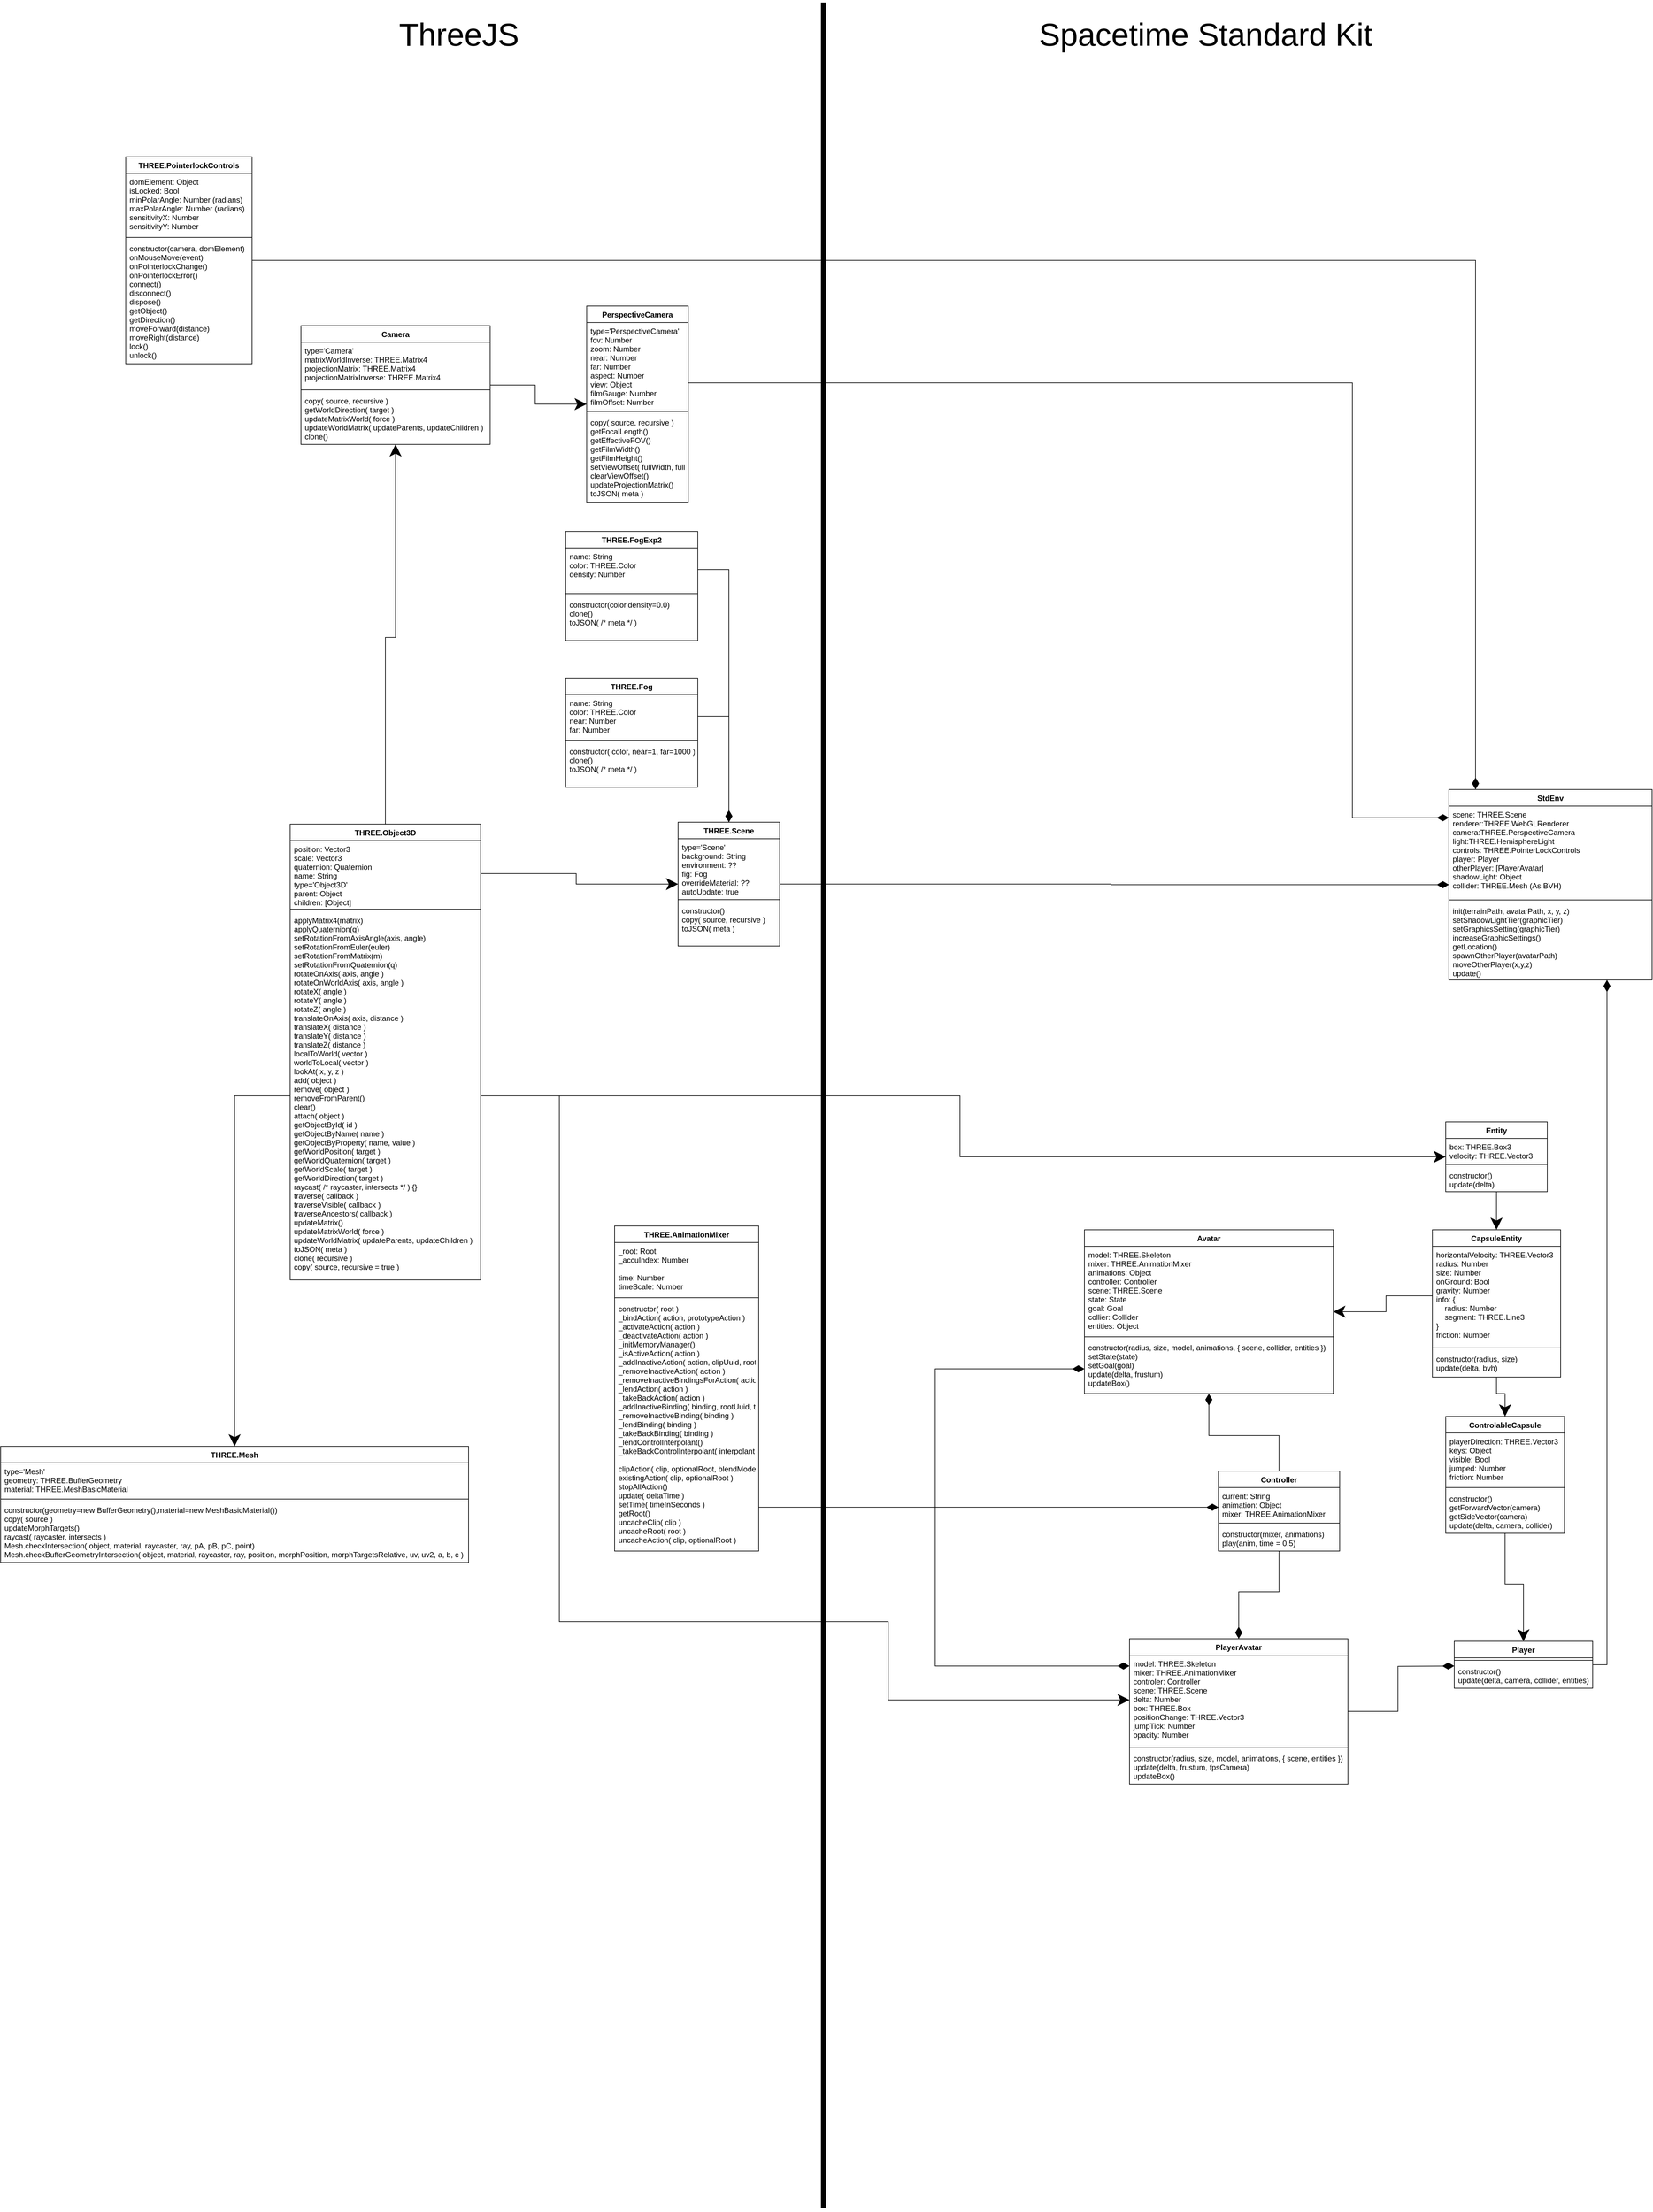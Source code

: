 <mxfile version="18.0.0" type="github">
  <diagram id="bAAXgGwKLryCuVSAvFsi" name="Page-1">
    <mxGraphModel dx="4260" dy="3203" grid="0" gridSize="10" guides="1" tooltips="1" connect="1" arrows="1" fold="1" page="0" pageScale="1" pageWidth="850" pageHeight="1100" math="0" shadow="0">
      <root>
        <mxCell id="0" />
        <mxCell id="1" parent="0" />
        <mxCell id="7TFr1C6rGWP-Rq-zpPYZ-134" style="edgeStyle=orthogonalEdgeStyle;rounded=0;orthogonalLoop=1;jettySize=auto;html=1;endArrow=classic;endFill=1;endSize=16;strokeWidth=1;" parent="1" source="7TFr1C6rGWP-Rq-zpPYZ-3" target="7TFr1C6rGWP-Rq-zpPYZ-121" edge="1">
          <mxGeometry relative="1" as="geometry" />
        </mxCell>
        <mxCell id="7TFr1C6rGWP-Rq-zpPYZ-3" value="THREE.Object3D" style="swimlane;fontStyle=1;align=center;verticalAlign=top;childLayout=stackLayout;horizontal=1;startSize=26;horizontalStack=0;resizeParent=1;resizeParentMax=0;resizeLast=0;collapsible=1;marginBottom=0;" parent="1" vertex="1">
          <mxGeometry x="10" y="10" width="300" height="718" as="geometry" />
        </mxCell>
        <mxCell id="7TFr1C6rGWP-Rq-zpPYZ-4" value="position: Vector3&#xa;scale: Vector3&#xa;quaternion: Quaternion&#xa;name: String&#xa;type=&#39;Object3D&#39;&#xa;parent: Object&#xa;children: [Object]" style="text;strokeColor=none;fillColor=none;align=left;verticalAlign=top;spacingLeft=4;spacingRight=4;overflow=hidden;rotatable=0;points=[[0,0.5],[1,0.5]];portConstraint=eastwest;" parent="7TFr1C6rGWP-Rq-zpPYZ-3" vertex="1">
          <mxGeometry y="26" width="300" height="104" as="geometry" />
        </mxCell>
        <mxCell id="7TFr1C6rGWP-Rq-zpPYZ-5" value="" style="line;strokeWidth=1;fillColor=none;align=left;verticalAlign=middle;spacingTop=-1;spacingLeft=3;spacingRight=3;rotatable=0;labelPosition=right;points=[];portConstraint=eastwest;" parent="7TFr1C6rGWP-Rq-zpPYZ-3" vertex="1">
          <mxGeometry y="130" width="300" height="8" as="geometry" />
        </mxCell>
        <mxCell id="7TFr1C6rGWP-Rq-zpPYZ-6" value="applyMatrix4(matrix)&#xa;applyQuaternion(q)&#xa;setRotationFromAxisAngle(axis, angle)&#xa;setRotationFromEuler(euler)&#xa;setRotationFromMatrix(m)&#xa;setRotationFromQuaternion(q)&#xa;rotateOnAxis( axis, angle )&#xa;rotateOnWorldAxis( axis, angle )&#xa;rotateX( angle )&#xa;rotateY( angle )&#xa;rotateZ( angle )&#xa;translateOnAxis( axis, distance )&#xa;translateX( distance )&#xa;translateY( distance )&#xa;translateZ( distance )&#xa;localToWorld( vector )&#xa;worldToLocal( vector )&#xa;lookAt( x, y, z )&#xa;add( object )&#xa;remove( object )&#xa;removeFromParent()&#xa;clear()&#xa;attach( object )&#xa;getObjectById( id )&#xa;getObjectByName( name )&#xa;getObjectByProperty( name, value )&#xa;getWorldPosition( target )&#xa;getWorldQuaternion( target )&#xa;getWorldScale( target )&#xa;getWorldDirection( target )&#xa;raycast( /* raycaster, intersects */ ) {}&#xa;traverse( callback )&#xa;traverseVisible( callback )&#xa;traverseAncestors( callback )&#xa;updateMatrix()&#xa;updateMatrixWorld( force )&#xa;updateWorldMatrix( updateParents, updateChildren )&#xa;toJSON( meta )&#xa;clone( recursive )&#xa;copy( source, recursive = true )&#xa;" style="text;strokeColor=none;fillColor=none;align=left;verticalAlign=top;spacingLeft=4;spacingRight=4;overflow=hidden;rotatable=0;points=[[0,0.5],[1,0.5]];portConstraint=eastwest;" parent="7TFr1C6rGWP-Rq-zpPYZ-3" vertex="1">
          <mxGeometry y="138" width="300" height="580" as="geometry" />
        </mxCell>
        <mxCell id="7TFr1C6rGWP-Rq-zpPYZ-13" style="edgeStyle=orthogonalEdgeStyle;rounded=0;orthogonalLoop=1;jettySize=auto;html=1;exitX=1;exitY=0.5;exitDx=0;exitDy=0;entryX=0;entryY=0.5;entryDx=0;entryDy=0;endSize=16;" parent="1" source="7TFr1C6rGWP-Rq-zpPYZ-4" target="7TFr1C6rGWP-Rq-zpPYZ-49" edge="1">
          <mxGeometry relative="1" as="geometry">
            <mxPoint x="500" y="89.0" as="targetPoint" />
          </mxGeometry>
        </mxCell>
        <mxCell id="7TFr1C6rGWP-Rq-zpPYZ-44" value="StdEnv" style="swimlane;fontStyle=1;align=center;verticalAlign=top;childLayout=stackLayout;horizontal=1;startSize=26;horizontalStack=0;resizeParent=1;resizeParentMax=0;resizeLast=0;collapsible=1;marginBottom=0;" parent="1" vertex="1">
          <mxGeometry x="1835" y="-44.5" width="320" height="300" as="geometry" />
        </mxCell>
        <mxCell id="7TFr1C6rGWP-Rq-zpPYZ-45" value="scene: THREE.Scene&#xa;renderer:THREE.WebGLRenderer&#xa;camera:THREE.PerspectiveCamera&#xa;light:THREE.HemisphereLight&#xa;controls: THREE.PointerLockControls&#xa;player: Player&#xa;otherPlayer: [PlayerAvatar]&#xa;shadowLight: Object&#xa;collider: THREE.Mesh (As BVH)" style="text;strokeColor=none;fillColor=none;align=left;verticalAlign=top;spacingLeft=4;spacingRight=4;overflow=hidden;rotatable=0;points=[[0,0.5],[1,0.5]];portConstraint=eastwest;" parent="7TFr1C6rGWP-Rq-zpPYZ-44" vertex="1">
          <mxGeometry y="26" width="320" height="144" as="geometry" />
        </mxCell>
        <mxCell id="7TFr1C6rGWP-Rq-zpPYZ-46" value="" style="line;strokeWidth=1;fillColor=none;align=left;verticalAlign=middle;spacingTop=-1;spacingLeft=3;spacingRight=3;rotatable=0;labelPosition=right;points=[];portConstraint=eastwest;" parent="7TFr1C6rGWP-Rq-zpPYZ-44" vertex="1">
          <mxGeometry y="170" width="320" height="8" as="geometry" />
        </mxCell>
        <mxCell id="GosrUJCcwg7DmdABZyiW-18" value="init(terrainPath, avatarPath, x, y, z)&#xa;setShadowLightTier(graphicTier)&#xa;setGraphicsSetting(graphicTier)&#xa;increaseGraphicSettings()&#xa;getLocation()&#xa;spawnOtherPlayer(avatarPath)&#xa;moveOtherPlayer(x,y,z)&#xa;update()" style="text;strokeColor=none;fillColor=none;align=left;verticalAlign=top;spacingLeft=4;spacingRight=4;overflow=hidden;rotatable=0;points=[[0,0.5],[1,0.5]];portConstraint=eastwest;" parent="7TFr1C6rGWP-Rq-zpPYZ-44" vertex="1">
          <mxGeometry y="178" width="320" height="122" as="geometry" />
        </mxCell>
        <mxCell id="7TFr1C6rGWP-Rq-zpPYZ-48" value="" style="endArrow=none;html=1;rounded=0;strokeWidth=8;" parent="1" edge="1">
          <mxGeometry width="50" height="50" relative="1" as="geometry">
            <mxPoint x="850" y="2190" as="sourcePoint" />
            <mxPoint x="850" y="-1284" as="targetPoint" />
          </mxGeometry>
        </mxCell>
        <mxCell id="7TFr1C6rGWP-Rq-zpPYZ-71" style="edgeStyle=orthogonalEdgeStyle;rounded=0;orthogonalLoop=1;jettySize=auto;html=1;endArrow=diamondThin;endFill=1;endSize=16;strokeWidth=1;" parent="1" source="7TFr1C6rGWP-Rq-zpPYZ-49" target="7TFr1C6rGWP-Rq-zpPYZ-44" edge="1">
          <mxGeometry relative="1" as="geometry" />
        </mxCell>
        <mxCell id="7TFr1C6rGWP-Rq-zpPYZ-49" value="THREE.Scene" style="swimlane;fontStyle=1;align=center;verticalAlign=top;childLayout=stackLayout;horizontal=1;startSize=26;horizontalStack=0;resizeParent=1;resizeParentMax=0;resizeLast=0;collapsible=1;marginBottom=0;" parent="1" vertex="1">
          <mxGeometry x="621" y="7" width="160" height="195" as="geometry">
            <mxRectangle x="393" y="9.0" width="62" height="26" as="alternateBounds" />
          </mxGeometry>
        </mxCell>
        <mxCell id="7TFr1C6rGWP-Rq-zpPYZ-50" value="type=&#39;Scene&#39;&#xa;background: String&#xa;environment: ??&#xa;fig: Fog&#xa;overrideMaterial: ??&#xa;autoUpdate: true" style="text;strokeColor=none;fillColor=none;align=left;verticalAlign=top;spacingLeft=4;spacingRight=4;overflow=hidden;rotatable=0;points=[[0,0.5],[1,0.5]];portConstraint=eastwest;" parent="7TFr1C6rGWP-Rq-zpPYZ-49" vertex="1">
          <mxGeometry y="26" width="160" height="92" as="geometry" />
        </mxCell>
        <mxCell id="7TFr1C6rGWP-Rq-zpPYZ-51" value="" style="line;strokeWidth=1;fillColor=none;align=left;verticalAlign=middle;spacingTop=-1;spacingLeft=3;spacingRight=3;rotatable=0;labelPosition=right;points=[];portConstraint=eastwest;" parent="7TFr1C6rGWP-Rq-zpPYZ-49" vertex="1">
          <mxGeometry y="118" width="160" height="8" as="geometry" />
        </mxCell>
        <mxCell id="7TFr1C6rGWP-Rq-zpPYZ-52" value="constructor()&#xa;copy( source, recursive )&#xa;toJSON( meta )&#xa;" style="text;strokeColor=none;fillColor=none;align=left;verticalAlign=top;spacingLeft=4;spacingRight=4;overflow=hidden;rotatable=0;points=[[0,0.5],[1,0.5]];portConstraint=eastwest;" parent="7TFr1C6rGWP-Rq-zpPYZ-49" vertex="1">
          <mxGeometry y="126" width="160" height="69" as="geometry" />
        </mxCell>
        <mxCell id="7TFr1C6rGWP-Rq-zpPYZ-54" value="THREE.Fog" style="swimlane;fontStyle=1;align=center;verticalAlign=top;childLayout=stackLayout;horizontal=1;startSize=26;horizontalStack=0;resizeParent=1;resizeParentMax=0;resizeLast=0;collapsible=1;marginBottom=0;" parent="1" vertex="1">
          <mxGeometry x="444" y="-220" width="208" height="172" as="geometry" />
        </mxCell>
        <mxCell id="7TFr1C6rGWP-Rq-zpPYZ-55" value="name: String&#xa;color: THREE.Color&#xa;near: Number&#xa;far: Number" style="text;strokeColor=none;fillColor=none;align=left;verticalAlign=top;spacingLeft=4;spacingRight=4;overflow=hidden;rotatable=0;points=[[0,0.5],[1,0.5]];portConstraint=eastwest;" parent="7TFr1C6rGWP-Rq-zpPYZ-54" vertex="1">
          <mxGeometry y="26" width="208" height="68" as="geometry" />
        </mxCell>
        <mxCell id="7TFr1C6rGWP-Rq-zpPYZ-56" value="" style="line;strokeWidth=1;fillColor=none;align=left;verticalAlign=middle;spacingTop=-1;spacingLeft=3;spacingRight=3;rotatable=0;labelPosition=right;points=[];portConstraint=eastwest;" parent="7TFr1C6rGWP-Rq-zpPYZ-54" vertex="1">
          <mxGeometry y="94" width="208" height="8" as="geometry" />
        </mxCell>
        <mxCell id="7TFr1C6rGWP-Rq-zpPYZ-57" value="constructor( color, near=1, far=1000 )&#xa;clone()&#xa;toJSON( /* meta */ )" style="text;strokeColor=none;fillColor=none;align=left;verticalAlign=top;spacingLeft=4;spacingRight=4;overflow=hidden;rotatable=0;points=[[0,0.5],[1,0.5]];portConstraint=eastwest;" parent="7TFr1C6rGWP-Rq-zpPYZ-54" vertex="1">
          <mxGeometry y="102" width="208" height="70" as="geometry" />
        </mxCell>
        <mxCell id="7TFr1C6rGWP-Rq-zpPYZ-59" style="edgeStyle=orthogonalEdgeStyle;rounded=0;orthogonalLoop=1;jettySize=auto;html=1;exitX=1;exitY=0.5;exitDx=0;exitDy=0;entryX=0.5;entryY=0;entryDx=0;entryDy=0;strokeWidth=1;endArrow=diamondThin;endFill=1;endSize=16;" parent="1" source="7TFr1C6rGWP-Rq-zpPYZ-55" target="7TFr1C6rGWP-Rq-zpPYZ-49" edge="1">
          <mxGeometry relative="1" as="geometry" />
        </mxCell>
        <mxCell id="7TFr1C6rGWP-Rq-zpPYZ-60" value="THREE.FogExp2" style="swimlane;fontStyle=1;align=center;verticalAlign=top;childLayout=stackLayout;horizontal=1;startSize=26;horizontalStack=0;resizeParent=1;resizeParentMax=0;resizeLast=0;collapsible=1;marginBottom=0;" parent="1" vertex="1">
          <mxGeometry x="444" y="-451" width="208" height="172" as="geometry" />
        </mxCell>
        <mxCell id="7TFr1C6rGWP-Rq-zpPYZ-61" value="name: String&#xa;color: THREE.Color&#xa;density: Number" style="text;strokeColor=none;fillColor=none;align=left;verticalAlign=top;spacingLeft=4;spacingRight=4;overflow=hidden;rotatable=0;points=[[0,0.5],[1,0.5]];portConstraint=eastwest;" parent="7TFr1C6rGWP-Rq-zpPYZ-60" vertex="1">
          <mxGeometry y="26" width="208" height="68" as="geometry" />
        </mxCell>
        <mxCell id="7TFr1C6rGWP-Rq-zpPYZ-62" value="" style="line;strokeWidth=1;fillColor=none;align=left;verticalAlign=middle;spacingTop=-1;spacingLeft=3;spacingRight=3;rotatable=0;labelPosition=right;points=[];portConstraint=eastwest;" parent="7TFr1C6rGWP-Rq-zpPYZ-60" vertex="1">
          <mxGeometry y="94" width="208" height="8" as="geometry" />
        </mxCell>
        <mxCell id="7TFr1C6rGWP-Rq-zpPYZ-63" value="constructor(color,density=0.0)&#xa;clone()&#xa;toJSON( /* meta */ )" style="text;strokeColor=none;fillColor=none;align=left;verticalAlign=top;spacingLeft=4;spacingRight=4;overflow=hidden;rotatable=0;points=[[0,0.5],[1,0.5]];portConstraint=eastwest;" parent="7TFr1C6rGWP-Rq-zpPYZ-60" vertex="1">
          <mxGeometry y="102" width="208" height="70" as="geometry" />
        </mxCell>
        <mxCell id="7TFr1C6rGWP-Rq-zpPYZ-64" style="edgeStyle=orthogonalEdgeStyle;rounded=0;orthogonalLoop=1;jettySize=auto;html=1;exitX=1;exitY=0.5;exitDx=0;exitDy=0;entryX=0.5;entryY=0;entryDx=0;entryDy=0;endArrow=diamondThin;endFill=1;endSize=16;strokeWidth=1;" parent="1" source="7TFr1C6rGWP-Rq-zpPYZ-61" target="7TFr1C6rGWP-Rq-zpPYZ-49" edge="1">
          <mxGeometry relative="1" as="geometry" />
        </mxCell>
        <mxCell id="7TFr1C6rGWP-Rq-zpPYZ-65" value="THREE.Mesh" style="swimlane;fontStyle=1;align=center;verticalAlign=top;childLayout=stackLayout;horizontal=1;startSize=26;horizontalStack=0;resizeParent=1;resizeParentMax=0;resizeLast=0;collapsible=1;marginBottom=0;" parent="1" vertex="1">
          <mxGeometry x="-446" y="990" width="737" height="183" as="geometry" />
        </mxCell>
        <mxCell id="7TFr1C6rGWP-Rq-zpPYZ-66" value="type=&#39;Mesh&#39;&#xa;geometry: THREE.BufferGeometry&#xa;material: THREE.MeshBasicMaterial" style="text;strokeColor=none;fillColor=none;align=left;verticalAlign=top;spacingLeft=4;spacingRight=4;overflow=hidden;rotatable=0;points=[[0,0.5],[1,0.5]];portConstraint=eastwest;" parent="7TFr1C6rGWP-Rq-zpPYZ-65" vertex="1">
          <mxGeometry y="26" width="737" height="53" as="geometry" />
        </mxCell>
        <mxCell id="7TFr1C6rGWP-Rq-zpPYZ-67" value="" style="line;strokeWidth=1;fillColor=none;align=left;verticalAlign=middle;spacingTop=-1;spacingLeft=3;spacingRight=3;rotatable=0;labelPosition=right;points=[];portConstraint=eastwest;" parent="7TFr1C6rGWP-Rq-zpPYZ-65" vertex="1">
          <mxGeometry y="79" width="737" height="8" as="geometry" />
        </mxCell>
        <mxCell id="7TFr1C6rGWP-Rq-zpPYZ-68" value="constructor(geometry=new BufferGeometry(),material=new MeshBasicMaterial())&#xa;copy( source )&#xa;updateMorphTargets()&#xa;raycast( raycaster, intersects )&#xa;Mesh.checkIntersection( object, material, raycaster, ray, pA, pB, pC, point)&#xa;Mesh.checkBufferGeometryIntersection( object, material, raycaster, ray, position, morphPosition, morphTargetsRelative, uv, uv2, a, b, c )" style="text;strokeColor=none;fillColor=none;align=left;verticalAlign=top;spacingLeft=4;spacingRight=4;overflow=hidden;rotatable=0;points=[[0,0.5],[1,0.5]];portConstraint=eastwest;" parent="7TFr1C6rGWP-Rq-zpPYZ-65" vertex="1">
          <mxGeometry y="87" width="737" height="96" as="geometry" />
        </mxCell>
        <mxCell id="7TFr1C6rGWP-Rq-zpPYZ-69" style="edgeStyle=orthogonalEdgeStyle;rounded=0;orthogonalLoop=1;jettySize=auto;html=1;entryX=0.5;entryY=0;entryDx=0;entryDy=0;endArrow=classic;endFill=1;endSize=16;strokeWidth=1;" parent="1" source="7TFr1C6rGWP-Rq-zpPYZ-6" target="7TFr1C6rGWP-Rq-zpPYZ-65" edge="1">
          <mxGeometry relative="1" as="geometry" />
        </mxCell>
        <mxCell id="7TFr1C6rGWP-Rq-zpPYZ-87" style="edgeStyle=orthogonalEdgeStyle;rounded=0;orthogonalLoop=1;jettySize=auto;html=1;endArrow=classic;endFill=1;endSize=16;strokeWidth=1;" parent="1" source="7TFr1C6rGWP-Rq-zpPYZ-78" target="7TFr1C6rGWP-Rq-zpPYZ-83" edge="1">
          <mxGeometry relative="1" as="geometry" />
        </mxCell>
        <mxCell id="7TFr1C6rGWP-Rq-zpPYZ-78" value="Entity" style="swimlane;fontStyle=1;align=center;verticalAlign=top;childLayout=stackLayout;horizontal=1;startSize=26;horizontalStack=0;resizeParent=1;resizeParentMax=0;resizeLast=0;collapsible=1;marginBottom=0;" parent="1" vertex="1">
          <mxGeometry x="1830" y="479" width="160" height="110" as="geometry" />
        </mxCell>
        <mxCell id="7TFr1C6rGWP-Rq-zpPYZ-79" value="box: THREE.Box3&#xa;velocity: THREE.Vector3" style="text;strokeColor=none;fillColor=none;align=left;verticalAlign=top;spacingLeft=4;spacingRight=4;overflow=hidden;rotatable=0;points=[[0,0.5],[1,0.5]];portConstraint=eastwest;" parent="7TFr1C6rGWP-Rq-zpPYZ-78" vertex="1">
          <mxGeometry y="26" width="160" height="37" as="geometry" />
        </mxCell>
        <mxCell id="7TFr1C6rGWP-Rq-zpPYZ-80" value="" style="line;strokeWidth=1;fillColor=none;align=left;verticalAlign=middle;spacingTop=-1;spacingLeft=3;spacingRight=3;rotatable=0;labelPosition=right;points=[];portConstraint=eastwest;" parent="7TFr1C6rGWP-Rq-zpPYZ-78" vertex="1">
          <mxGeometry y="63" width="160" height="8" as="geometry" />
        </mxCell>
        <mxCell id="7TFr1C6rGWP-Rq-zpPYZ-81" value="constructor()&#xa;update(delta)" style="text;strokeColor=none;fillColor=none;align=left;verticalAlign=top;spacingLeft=4;spacingRight=4;overflow=hidden;rotatable=0;points=[[0,0.5],[1,0.5]];portConstraint=eastwest;" parent="7TFr1C6rGWP-Rq-zpPYZ-78" vertex="1">
          <mxGeometry y="71" width="160" height="39" as="geometry" />
        </mxCell>
        <mxCell id="7TFr1C6rGWP-Rq-zpPYZ-82" style="edgeStyle=orthogonalEdgeStyle;rounded=0;orthogonalLoop=1;jettySize=auto;html=1;endArrow=classic;endFill=1;endSize=16;strokeWidth=1;" parent="1" source="7TFr1C6rGWP-Rq-zpPYZ-6" target="7TFr1C6rGWP-Rq-zpPYZ-78" edge="1">
          <mxGeometry relative="1" as="geometry" />
        </mxCell>
        <mxCell id="7TFr1C6rGWP-Rq-zpPYZ-83" value="CapsuleEntity" style="swimlane;fontStyle=1;align=center;verticalAlign=top;childLayout=stackLayout;horizontal=1;startSize=26;horizontalStack=0;resizeParent=1;resizeParentMax=0;resizeLast=0;collapsible=1;marginBottom=0;" parent="1" vertex="1">
          <mxGeometry x="1809" y="649" width="202" height="232" as="geometry" />
        </mxCell>
        <mxCell id="7TFr1C6rGWP-Rq-zpPYZ-84" value="horizontalVelocity: THREE.Vector3&#xa;radius: Number&#xa;size: Number&#xa;onGround: Bool&#xa;gravity: Number&#xa;info: {&#xa;    radius: Number&#xa;    segment: THREE.Line3&#xa;}&#xa;friction: Number" style="text;strokeColor=none;fillColor=none;align=left;verticalAlign=top;spacingLeft=4;spacingRight=4;overflow=hidden;rotatable=0;points=[[0,0.5],[1,0.5]];portConstraint=eastwest;" parent="7TFr1C6rGWP-Rq-zpPYZ-83" vertex="1">
          <mxGeometry y="26" width="202" height="156" as="geometry" />
        </mxCell>
        <mxCell id="7TFr1C6rGWP-Rq-zpPYZ-85" value="" style="line;strokeWidth=1;fillColor=none;align=left;verticalAlign=middle;spacingTop=-1;spacingLeft=3;spacingRight=3;rotatable=0;labelPosition=right;points=[];portConstraint=eastwest;" parent="7TFr1C6rGWP-Rq-zpPYZ-83" vertex="1">
          <mxGeometry y="182" width="202" height="8" as="geometry" />
        </mxCell>
        <mxCell id="7TFr1C6rGWP-Rq-zpPYZ-86" value="constructor(radius, size)&#xa;update(delta, bvh)" style="text;strokeColor=none;fillColor=none;align=left;verticalAlign=top;spacingLeft=4;spacingRight=4;overflow=hidden;rotatable=0;points=[[0,0.5],[1,0.5]];portConstraint=eastwest;" parent="7TFr1C6rGWP-Rq-zpPYZ-83" vertex="1">
          <mxGeometry y="190" width="202" height="42" as="geometry" />
        </mxCell>
        <mxCell id="7TFr1C6rGWP-Rq-zpPYZ-102" style="edgeStyle=orthogonalEdgeStyle;rounded=0;orthogonalLoop=1;jettySize=auto;html=1;endArrow=classic;endFill=1;endSize=16;strokeWidth=1;" parent="1" source="7TFr1C6rGWP-Rq-zpPYZ-88" target="7TFr1C6rGWP-Rq-zpPYZ-98" edge="1">
          <mxGeometry relative="1" as="geometry" />
        </mxCell>
        <mxCell id="7TFr1C6rGWP-Rq-zpPYZ-88" value="ControlableCapsule" style="swimlane;fontStyle=1;align=center;verticalAlign=top;childLayout=stackLayout;horizontal=1;startSize=26;horizontalStack=0;resizeParent=1;resizeParentMax=0;resizeLast=0;collapsible=1;marginBottom=0;" parent="1" vertex="1">
          <mxGeometry x="1830" y="943" width="187" height="184" as="geometry" />
        </mxCell>
        <mxCell id="7TFr1C6rGWP-Rq-zpPYZ-89" value="playerDirection: THREE.Vector3&#xa;keys: Object&#xa;visible: Bool&#xa;jumped: Number&#xa;friction: Number" style="text;strokeColor=none;fillColor=none;align=left;verticalAlign=top;spacingLeft=4;spacingRight=4;overflow=hidden;rotatable=0;points=[[0,0.5],[1,0.5]];portConstraint=eastwest;" parent="7TFr1C6rGWP-Rq-zpPYZ-88" vertex="1">
          <mxGeometry y="26" width="187" height="82" as="geometry" />
        </mxCell>
        <mxCell id="7TFr1C6rGWP-Rq-zpPYZ-90" value="" style="line;strokeWidth=1;fillColor=none;align=left;verticalAlign=middle;spacingTop=-1;spacingLeft=3;spacingRight=3;rotatable=0;labelPosition=right;points=[];portConstraint=eastwest;" parent="7TFr1C6rGWP-Rq-zpPYZ-88" vertex="1">
          <mxGeometry y="108" width="187" height="8" as="geometry" />
        </mxCell>
        <mxCell id="7TFr1C6rGWP-Rq-zpPYZ-91" value="constructor()&#xa;getForwardVector(camera)&#xa;getSideVector(camera)&#xa; update(delta, camera, collider)" style="text;strokeColor=none;fillColor=none;align=left;verticalAlign=top;spacingLeft=4;spacingRight=4;overflow=hidden;rotatable=0;points=[[0,0.5],[1,0.5]];portConstraint=eastwest;" parent="7TFr1C6rGWP-Rq-zpPYZ-88" vertex="1">
          <mxGeometry y="116" width="187" height="68" as="geometry" />
        </mxCell>
        <mxCell id="7TFr1C6rGWP-Rq-zpPYZ-92" value="Avatar" style="swimlane;fontStyle=1;align=center;verticalAlign=top;childLayout=stackLayout;horizontal=1;startSize=26;horizontalStack=0;resizeParent=1;resizeParentMax=0;resizeLast=0;collapsible=1;marginBottom=0;" parent="1" vertex="1">
          <mxGeometry x="1261" y="649" width="392" height="258" as="geometry" />
        </mxCell>
        <mxCell id="7TFr1C6rGWP-Rq-zpPYZ-93" value="model: THREE.Skeleton&#xa;mixer: THREE.AnimationMixer&#xa;animations: Object&#xa;controller: Controller&#xa;scene: THREE.Scene&#xa;state: State&#xa;goal: Goal&#xa;collier: Collider&#xa;entities: Object&#xa;" style="text;strokeColor=none;fillColor=none;align=left;verticalAlign=top;spacingLeft=4;spacingRight=4;overflow=hidden;rotatable=0;points=[[0,0.5],[1,0.5]];portConstraint=eastwest;" parent="7TFr1C6rGWP-Rq-zpPYZ-92" vertex="1">
          <mxGeometry y="26" width="392" height="139" as="geometry" />
        </mxCell>
        <mxCell id="7TFr1C6rGWP-Rq-zpPYZ-94" value="" style="line;strokeWidth=1;fillColor=none;align=left;verticalAlign=middle;spacingTop=-1;spacingLeft=3;spacingRight=3;rotatable=0;labelPosition=right;points=[];portConstraint=eastwest;" parent="7TFr1C6rGWP-Rq-zpPYZ-92" vertex="1">
          <mxGeometry y="165" width="392" height="7" as="geometry" />
        </mxCell>
        <mxCell id="7TFr1C6rGWP-Rq-zpPYZ-95" value="constructor(radius, size, model, animations, {        scene,        collider,        entities    })&#xa;setState(state)&#xa;setGoal(goal)&#xa;update(delta, frustum)&#xa;updateBox()" style="text;strokeColor=none;fillColor=none;align=left;verticalAlign=top;spacingLeft=4;spacingRight=4;overflow=hidden;rotatable=0;points=[[0,0.5],[1,0.5]];portConstraint=eastwest;" parent="7TFr1C6rGWP-Rq-zpPYZ-92" vertex="1">
          <mxGeometry y="172" width="392" height="86" as="geometry" />
        </mxCell>
        <mxCell id="7TFr1C6rGWP-Rq-zpPYZ-96" style="edgeStyle=orthogonalEdgeStyle;rounded=0;orthogonalLoop=1;jettySize=auto;html=1;entryX=0.5;entryY=0;entryDx=0;entryDy=0;endArrow=classic;endFill=1;endSize=16;strokeWidth=1;" parent="1" source="7TFr1C6rGWP-Rq-zpPYZ-83" target="7TFr1C6rGWP-Rq-zpPYZ-88" edge="1">
          <mxGeometry relative="1" as="geometry" />
        </mxCell>
        <mxCell id="7TFr1C6rGWP-Rq-zpPYZ-120" style="edgeStyle=orthogonalEdgeStyle;rounded=0;orthogonalLoop=1;jettySize=auto;html=1;endArrow=diamondThin;endFill=1;endSize=16;strokeWidth=1;" parent="1" source="7TFr1C6rGWP-Rq-zpPYZ-98" target="7TFr1C6rGWP-Rq-zpPYZ-44" edge="1">
          <mxGeometry relative="1" as="geometry">
            <Array as="points">
              <mxPoint x="2084" y="1334" />
            </Array>
          </mxGeometry>
        </mxCell>
        <mxCell id="7TFr1C6rGWP-Rq-zpPYZ-98" value="Player" style="swimlane;fontStyle=1;align=center;verticalAlign=top;childLayout=stackLayout;horizontal=1;startSize=26;horizontalStack=0;resizeParent=1;resizeParentMax=0;resizeLast=0;collapsible=1;marginBottom=0;" parent="1" vertex="1">
          <mxGeometry x="1843.5" y="1297" width="218" height="74" as="geometry" />
        </mxCell>
        <mxCell id="7TFr1C6rGWP-Rq-zpPYZ-100" value="" style="line;strokeWidth=1;fillColor=none;align=left;verticalAlign=middle;spacingTop=-1;spacingLeft=3;spacingRight=3;rotatable=0;labelPosition=right;points=[];portConstraint=eastwest;" parent="7TFr1C6rGWP-Rq-zpPYZ-98" vertex="1">
          <mxGeometry y="26" width="218" height="8" as="geometry" />
        </mxCell>
        <mxCell id="7TFr1C6rGWP-Rq-zpPYZ-101" value="constructor()&#xa;update(delta, camera, collider, entities)" style="text;strokeColor=none;fillColor=none;align=left;verticalAlign=top;spacingLeft=4;spacingRight=4;overflow=hidden;rotatable=0;points=[[0,0.5],[1,0.5]];portConstraint=eastwest;" parent="7TFr1C6rGWP-Rq-zpPYZ-98" vertex="1">
          <mxGeometry y="34" width="218" height="40" as="geometry" />
        </mxCell>
        <mxCell id="7TFr1C6rGWP-Rq-zpPYZ-117" style="edgeStyle=orthogonalEdgeStyle;rounded=0;orthogonalLoop=1;jettySize=auto;html=1;entryX=0;entryY=0.5;entryDx=0;entryDy=0;endArrow=diamondThin;endFill=1;endSize=16;strokeWidth=1;" parent="1" source="7TFr1C6rGWP-Rq-zpPYZ-103" edge="1">
          <mxGeometry relative="1" as="geometry">
            <mxPoint x="1843.5" y="1336.0" as="targetPoint" />
          </mxGeometry>
        </mxCell>
        <mxCell id="7TFr1C6rGWP-Rq-zpPYZ-103" value="PlayerAvatar" style="swimlane;fontStyle=1;align=center;verticalAlign=top;childLayout=stackLayout;horizontal=1;startSize=26;horizontalStack=0;resizeParent=1;resizeParentMax=0;resizeLast=0;collapsible=1;marginBottom=0;" parent="1" vertex="1">
          <mxGeometry x="1332" y="1293" width="344" height="229" as="geometry" />
        </mxCell>
        <mxCell id="7TFr1C6rGWP-Rq-zpPYZ-104" value="model: THREE.Skeleton&#xa;mixer: THREE.AnimationMixer&#xa;controler: Controller&#xa;scene: THREE.Scene&#xa;delta: Number&#xa;box: THREE.Box&#xa;positionChange: THREE.Vector3&#xa;jumpTick: Number&#xa;opacity: Number" style="text;strokeColor=none;fillColor=none;align=left;verticalAlign=top;spacingLeft=4;spacingRight=4;overflow=hidden;rotatable=0;points=[[0,0.5],[1,0.5]];portConstraint=eastwest;" parent="7TFr1C6rGWP-Rq-zpPYZ-103" vertex="1">
          <mxGeometry y="26" width="344" height="141" as="geometry" />
        </mxCell>
        <mxCell id="7TFr1C6rGWP-Rq-zpPYZ-105" value="" style="line;strokeWidth=1;fillColor=none;align=left;verticalAlign=middle;spacingTop=-1;spacingLeft=3;spacingRight=3;rotatable=0;labelPosition=right;points=[];portConstraint=eastwest;" parent="7TFr1C6rGWP-Rq-zpPYZ-103" vertex="1">
          <mxGeometry y="167" width="344" height="8" as="geometry" />
        </mxCell>
        <mxCell id="7TFr1C6rGWP-Rq-zpPYZ-106" value="constructor(radius, size, model, animations, {        scene,        entities    })&#xa;update(delta, frustum, fpsCamera)&#xa;updateBox()" style="text;strokeColor=none;fillColor=none;align=left;verticalAlign=top;spacingLeft=4;spacingRight=4;overflow=hidden;rotatable=0;points=[[0,0.5],[1,0.5]];portConstraint=eastwest;" parent="7TFr1C6rGWP-Rq-zpPYZ-103" vertex="1">
          <mxGeometry y="175" width="344" height="54" as="geometry" />
        </mxCell>
        <mxCell id="7TFr1C6rGWP-Rq-zpPYZ-113" style="edgeStyle=orthogonalEdgeStyle;rounded=0;orthogonalLoop=1;jettySize=auto;html=1;endArrow=classic;endFill=1;endSize=16;strokeWidth=1;" parent="1" source="7TFr1C6rGWP-Rq-zpPYZ-84" target="7TFr1C6rGWP-Rq-zpPYZ-92" edge="1">
          <mxGeometry relative="1" as="geometry">
            <mxPoint x="1674.4" y="818.4" as="targetPoint" />
          </mxGeometry>
        </mxCell>
        <mxCell id="7TFr1C6rGWP-Rq-zpPYZ-115" style="edgeStyle=orthogonalEdgeStyle;rounded=0;orthogonalLoop=1;jettySize=auto;html=1;endArrow=classic;endFill=1;endSize=16;strokeWidth=1;entryX=0;entryY=0.5;entryDx=0;entryDy=0;" parent="1" source="7TFr1C6rGWP-Rq-zpPYZ-6" target="7TFr1C6rGWP-Rq-zpPYZ-104" edge="1">
          <mxGeometry relative="1" as="geometry">
            <Array as="points">
              <mxPoint x="434" y="438" />
              <mxPoint x="434" y="1266" />
              <mxPoint x="952" y="1266" />
            </Array>
          </mxGeometry>
        </mxCell>
        <mxCell id="7TFr1C6rGWP-Rq-zpPYZ-131" style="edgeStyle=orthogonalEdgeStyle;rounded=0;orthogonalLoop=1;jettySize=auto;html=1;endArrow=classic;endFill=1;endSize=16;strokeWidth=1;" parent="1" source="7TFr1C6rGWP-Rq-zpPYZ-121" target="7TFr1C6rGWP-Rq-zpPYZ-126" edge="1">
          <mxGeometry relative="1" as="geometry" />
        </mxCell>
        <mxCell id="7TFr1C6rGWP-Rq-zpPYZ-121" value="Camera" style="swimlane;fontStyle=1;align=center;verticalAlign=top;childLayout=stackLayout;horizontal=1;startSize=26;horizontalStack=0;resizeParent=1;resizeParentMax=0;resizeLast=0;collapsible=1;marginBottom=0;" parent="1" vertex="1">
          <mxGeometry x="27" y="-775" width="298" height="187" as="geometry" />
        </mxCell>
        <mxCell id="7TFr1C6rGWP-Rq-zpPYZ-122" value="type=&#39;Camera&#39;&#xa;matrixWorldInverse: THREE.Matrix4&#xa;projectionMatrix: THREE.Matrix4&#xa;projectionMatrixInverse: THREE.Matrix4" style="text;strokeColor=none;fillColor=none;align=left;verticalAlign=top;spacingLeft=4;spacingRight=4;overflow=hidden;rotatable=0;points=[[0,0.5],[1,0.5]];portConstraint=eastwest;" parent="7TFr1C6rGWP-Rq-zpPYZ-121" vertex="1">
          <mxGeometry y="26" width="298" height="71" as="geometry" />
        </mxCell>
        <mxCell id="7TFr1C6rGWP-Rq-zpPYZ-123" value="" style="line;strokeWidth=1;fillColor=none;align=left;verticalAlign=middle;spacingTop=-1;spacingLeft=3;spacingRight=3;rotatable=0;labelPosition=right;points=[];portConstraint=eastwest;" parent="7TFr1C6rGWP-Rq-zpPYZ-121" vertex="1">
          <mxGeometry y="97" width="298" height="8" as="geometry" />
        </mxCell>
        <mxCell id="7TFr1C6rGWP-Rq-zpPYZ-124" value="copy( source, recursive )&#xa;getWorldDirection( target )&#xa;updateMatrixWorld( force )&#xa;updateWorldMatrix( updateParents, updateChildren )&#xa;clone()&#xa;&#xa;" style="text;strokeColor=none;fillColor=none;align=left;verticalAlign=top;spacingLeft=4;spacingRight=4;overflow=hidden;rotatable=0;points=[[0,0.5],[1,0.5]];portConstraint=eastwest;" parent="7TFr1C6rGWP-Rq-zpPYZ-121" vertex="1">
          <mxGeometry y="105" width="298" height="82" as="geometry" />
        </mxCell>
        <mxCell id="7TFr1C6rGWP-Rq-zpPYZ-126" value="PerspectiveCamera" style="swimlane;fontStyle=1;align=center;verticalAlign=top;childLayout=stackLayout;horizontal=1;startSize=26;horizontalStack=0;resizeParent=1;resizeParentMax=0;resizeLast=0;collapsible=1;marginBottom=0;" parent="1" vertex="1">
          <mxGeometry x="477" y="-806" width="160" height="309" as="geometry" />
        </mxCell>
        <mxCell id="7TFr1C6rGWP-Rq-zpPYZ-127" value="type=&#39;PerspectiveCamera&#39;&#xa;fov: Number&#xa;zoom: Number&#xa;near: Number&#xa;far: Number&#xa;aspect: Number&#xa;view: Object&#xa;filmGauge: Number&#xa;filmOffset: Number" style="text;strokeColor=none;fillColor=none;align=left;verticalAlign=top;spacingLeft=4;spacingRight=4;overflow=hidden;rotatable=0;points=[[0,0.5],[1,0.5]];portConstraint=eastwest;" parent="7TFr1C6rGWP-Rq-zpPYZ-126" vertex="1">
          <mxGeometry y="26" width="160" height="136" as="geometry" />
        </mxCell>
        <mxCell id="7TFr1C6rGWP-Rq-zpPYZ-128" value="" style="line;strokeWidth=1;fillColor=none;align=left;verticalAlign=middle;spacingTop=-1;spacingLeft=3;spacingRight=3;rotatable=0;labelPosition=right;points=[];portConstraint=eastwest;" parent="7TFr1C6rGWP-Rq-zpPYZ-126" vertex="1">
          <mxGeometry y="162" width="160" height="8" as="geometry" />
        </mxCell>
        <mxCell id="7TFr1C6rGWP-Rq-zpPYZ-129" value="copy( source, recursive )&#xa;getFocalLength()&#xa;getEffectiveFOV()&#xa;getFilmWidth()&#xa;getFilmHeight()&#xa;setViewOffset( fullWidth, fullHeight, x, y, width, height )&#xa;clearViewOffset()&#xa;updateProjectionMatrix()&#xa;toJSON( meta )" style="text;strokeColor=none;fillColor=none;align=left;verticalAlign=top;spacingLeft=4;spacingRight=4;overflow=hidden;rotatable=0;points=[[0,0.5],[1,0.5]];portConstraint=eastwest;" parent="7TFr1C6rGWP-Rq-zpPYZ-126" vertex="1">
          <mxGeometry y="170" width="160" height="139" as="geometry" />
        </mxCell>
        <mxCell id="7TFr1C6rGWP-Rq-zpPYZ-132" style="edgeStyle=orthogonalEdgeStyle;rounded=0;orthogonalLoop=1;jettySize=auto;html=1;endArrow=diamondThin;endFill=1;endSize=16;strokeWidth=1;" parent="1" source="7TFr1C6rGWP-Rq-zpPYZ-127" target="7TFr1C6rGWP-Rq-zpPYZ-44" edge="1">
          <mxGeometry relative="1" as="geometry">
            <mxPoint x="1904" y="-50" as="targetPoint" />
            <Array as="points">
              <mxPoint x="1683" y="-685" />
              <mxPoint x="1683" />
            </Array>
          </mxGeometry>
        </mxCell>
        <mxCell id="7TFr1C6rGWP-Rq-zpPYZ-136" value="&lt;font style=&quot;font-size: 50px&quot;&gt;ThreeJS&lt;/font&gt;" style="text;html=1;strokeColor=none;fillColor=none;align=center;verticalAlign=middle;whiteSpace=wrap;rounded=0;" parent="1" vertex="1">
          <mxGeometry x="60" y="-1288" width="432" height="108" as="geometry" />
        </mxCell>
        <mxCell id="7TFr1C6rGWP-Rq-zpPYZ-137" value="&lt;font style=&quot;font-size: 50px&quot;&gt;Spacetime Standard Kit&lt;/font&gt;" style="text;html=1;strokeColor=none;fillColor=none;align=center;verticalAlign=middle;whiteSpace=wrap;rounded=0;" parent="1" vertex="1">
          <mxGeometry x="1167" y="-1288" width="570" height="108" as="geometry" />
        </mxCell>
        <mxCell id="GosrUJCcwg7DmdABZyiW-5" style="edgeStyle=orthogonalEdgeStyle;rounded=0;orthogonalLoop=1;jettySize=auto;html=1;endSize=16;endArrow=diamondThin;endFill=1;" parent="1" source="GosrUJCcwg7DmdABZyiW-1" target="7TFr1C6rGWP-Rq-zpPYZ-92" edge="1">
          <mxGeometry relative="1" as="geometry">
            <Array as="points">
              <mxPoint x="1026" y="1086" />
              <mxPoint x="1026" y="868" />
            </Array>
          </mxGeometry>
        </mxCell>
        <mxCell id="GosrUJCcwg7DmdABZyiW-1" value="THREE.AnimationMixer" style="swimlane;fontStyle=1;align=center;verticalAlign=top;childLayout=stackLayout;horizontal=1;startSize=26;horizontalStack=0;resizeParent=1;resizeParentMax=0;resizeLast=0;collapsible=1;marginBottom=0;" parent="1" vertex="1">
          <mxGeometry x="521" y="643" width="227" height="512" as="geometry" />
        </mxCell>
        <mxCell id="GosrUJCcwg7DmdABZyiW-2" value="_root: Root&#xa;_accuIndex: Number&#xa;&#xa;time: Number&#xa;timeScale: Number&#xa;" style="text;strokeColor=none;fillColor=none;align=left;verticalAlign=top;spacingLeft=4;spacingRight=4;overflow=hidden;rotatable=0;points=[[0,0.5],[1,0.5]];portConstraint=eastwest;" parent="GosrUJCcwg7DmdABZyiW-1" vertex="1">
          <mxGeometry y="26" width="227" height="83" as="geometry" />
        </mxCell>
        <mxCell id="GosrUJCcwg7DmdABZyiW-3" value="" style="line;strokeWidth=1;fillColor=none;align=left;verticalAlign=middle;spacingTop=-1;spacingLeft=3;spacingRight=3;rotatable=0;labelPosition=right;points=[];portConstraint=eastwest;" parent="GosrUJCcwg7DmdABZyiW-1" vertex="1">
          <mxGeometry y="109" width="227" height="8" as="geometry" />
        </mxCell>
        <mxCell id="GosrUJCcwg7DmdABZyiW-4" value="constructor( root )&#xa;_bindAction( action, prototypeAction )&#xa;_activateAction( action )&#xa;_deactivateAction( action )&#xa;_initMemoryManager()&#xa;_isActiveAction( action )&#xa;_addInactiveAction( action, clipUuid, rootUuid )&#xa;_removeInactiveAction( action )&#xa;_removeInactiveBindingsForAction( action )&#xa;_lendAction( action )&#xa;_takeBackAction( action )&#xa;_addInactiveBinding( binding, rootUuid, trackName )&#xa;_removeInactiveBinding( binding )&#xa;_lendBinding( binding )&#xa;_takeBackBinding( binding )&#xa;_lendControlInterpolant()&#xa;_takeBackControlInterpolant( interpolant )&#xa;&#xa;clipAction( clip, optionalRoot, blendMode )&#xa;existingAction( clip, optionalRoot )&#xa;stopAllAction()&#xa;update( deltaTime )&#xa;setTime( timeInSeconds )&#xa;getRoot()&#xa;uncacheClip( clip )&#xa;uncacheRoot( root )&#xa;uncacheAction( clip, optionalRoot )" style="text;strokeColor=none;fillColor=none;align=left;verticalAlign=top;spacingLeft=4;spacingRight=4;overflow=hidden;rotatable=0;points=[[0,0.5],[1,0.5]];portConstraint=eastwest;" parent="GosrUJCcwg7DmdABZyiW-1" vertex="1">
          <mxGeometry y="117" width="227" height="395" as="geometry" />
        </mxCell>
        <mxCell id="GosrUJCcwg7DmdABZyiW-6" style="edgeStyle=orthogonalEdgeStyle;rounded=0;orthogonalLoop=1;jettySize=auto;html=1;endSize=16;endArrow=diamondThin;endFill=1;" parent="1" source="GosrUJCcwg7DmdABZyiW-1" target="7TFr1C6rGWP-Rq-zpPYZ-103" edge="1">
          <mxGeometry relative="1" as="geometry">
            <mxPoint x="766" y="797" as="sourcePoint" />
            <mxPoint x="891" y="659.6" as="targetPoint" />
            <Array as="points">
              <mxPoint x="1026" y="1086" />
              <mxPoint x="1026" y="1336" />
            </Array>
          </mxGeometry>
        </mxCell>
        <mxCell id="GosrUJCcwg7DmdABZyiW-11" style="edgeStyle=orthogonalEdgeStyle;rounded=0;orthogonalLoop=1;jettySize=auto;html=1;endArrow=diamondThin;endFill=1;endSize=16;" parent="1" source="GosrUJCcwg7DmdABZyiW-7" target="7TFr1C6rGWP-Rq-zpPYZ-92" edge="1">
          <mxGeometry relative="1" as="geometry" />
        </mxCell>
        <mxCell id="GosrUJCcwg7DmdABZyiW-12" style="edgeStyle=orthogonalEdgeStyle;rounded=0;orthogonalLoop=1;jettySize=auto;html=1;endArrow=diamondThin;endFill=1;endSize=16;" parent="1" source="GosrUJCcwg7DmdABZyiW-7" target="7TFr1C6rGWP-Rq-zpPYZ-103" edge="1">
          <mxGeometry relative="1" as="geometry" />
        </mxCell>
        <mxCell id="GosrUJCcwg7DmdABZyiW-7" value="Controller" style="swimlane;fontStyle=1;align=center;verticalAlign=top;childLayout=stackLayout;horizontal=1;startSize=26;horizontalStack=0;resizeParent=1;resizeParentMax=0;resizeLast=0;collapsible=1;marginBottom=0;" parent="1" vertex="1">
          <mxGeometry x="1472" y="1029" width="191" height="126" as="geometry" />
        </mxCell>
        <mxCell id="GosrUJCcwg7DmdABZyiW-8" value="current: String&#xa;animation: Object&#xa;mixer: THREE.AnimationMixer" style="text;strokeColor=none;fillColor=none;align=left;verticalAlign=top;spacingLeft=4;spacingRight=4;overflow=hidden;rotatable=0;points=[[0,0.5],[1,0.5]];portConstraint=eastwest;" parent="GosrUJCcwg7DmdABZyiW-7" vertex="1">
          <mxGeometry y="26" width="191" height="52" as="geometry" />
        </mxCell>
        <mxCell id="GosrUJCcwg7DmdABZyiW-9" value="" style="line;strokeWidth=1;fillColor=none;align=left;verticalAlign=middle;spacingTop=-1;spacingLeft=3;spacingRight=3;rotatable=0;labelPosition=right;points=[];portConstraint=eastwest;" parent="GosrUJCcwg7DmdABZyiW-7" vertex="1">
          <mxGeometry y="78" width="191" height="8" as="geometry" />
        </mxCell>
        <mxCell id="GosrUJCcwg7DmdABZyiW-10" value="constructor(mixer, animations)&#xa;play(anim, time = 0.5)&#xa;" style="text;strokeColor=none;fillColor=none;align=left;verticalAlign=top;spacingLeft=4;spacingRight=4;overflow=hidden;rotatable=0;points=[[0,0.5],[1,0.5]];portConstraint=eastwest;" parent="GosrUJCcwg7DmdABZyiW-7" vertex="1">
          <mxGeometry y="86" width="191" height="40" as="geometry" />
        </mxCell>
        <mxCell id="GosrUJCcwg7DmdABZyiW-17" style="edgeStyle=orthogonalEdgeStyle;rounded=0;orthogonalLoop=1;jettySize=auto;html=1;endArrow=diamondThin;endFill=1;endSize=16;" parent="1" source="GosrUJCcwg7DmdABZyiW-13" target="7TFr1C6rGWP-Rq-zpPYZ-44" edge="1">
          <mxGeometry relative="1" as="geometry">
            <mxPoint x="1843.199" y="-148.0" as="targetPoint" />
            <Array as="points">
              <mxPoint x="1877" y="-878" />
            </Array>
          </mxGeometry>
        </mxCell>
        <mxCell id="GosrUJCcwg7DmdABZyiW-13" value="THREE.PointerlockControls" style="swimlane;fontStyle=1;align=center;verticalAlign=top;childLayout=stackLayout;horizontal=1;startSize=26;horizontalStack=0;resizeParent=1;resizeParentMax=0;resizeLast=0;collapsible=1;marginBottom=0;" parent="1" vertex="1">
          <mxGeometry x="-249" y="-1041" width="199" height="326" as="geometry" />
        </mxCell>
        <mxCell id="GosrUJCcwg7DmdABZyiW-14" value="domElement: Object&#xa;isLocked: Bool&#xa;minPolarAngle: Number (radians)&#xa;maxPolarAngle: Number (radians)&#xa;sensitivityX: Number&#xa;sensitivityY: Number&#xa;&#xa;" style="text;strokeColor=none;fillColor=none;align=left;verticalAlign=top;spacingLeft=4;spacingRight=4;overflow=hidden;rotatable=0;points=[[0,0.5],[1,0.5]];portConstraint=eastwest;" parent="GosrUJCcwg7DmdABZyiW-13" vertex="1">
          <mxGeometry y="26" width="199" height="97" as="geometry" />
        </mxCell>
        <mxCell id="GosrUJCcwg7DmdABZyiW-15" value="" style="line;strokeWidth=1;fillColor=none;align=left;verticalAlign=middle;spacingTop=-1;spacingLeft=3;spacingRight=3;rotatable=0;labelPosition=right;points=[];portConstraint=eastwest;" parent="GosrUJCcwg7DmdABZyiW-13" vertex="1">
          <mxGeometry y="123" width="199" height="8" as="geometry" />
        </mxCell>
        <mxCell id="GosrUJCcwg7DmdABZyiW-16" value="constructor(camera, domElement)&#xa;onMouseMove(event)&#xa;onPointerlockChange()&#xa;onPointerlockError()&#xa;connect()&#xa;disconnect()&#xa;dispose()&#xa;getObject()&#xa;getDirection()&#xa;moveForward(distance)&#xa;moveRight(distance)&#xa;lock()&#xa;unlock()" style="text;strokeColor=none;fillColor=none;align=left;verticalAlign=top;spacingLeft=4;spacingRight=4;overflow=hidden;rotatable=0;points=[[0,0.5],[1,0.5]];portConstraint=eastwest;" parent="GosrUJCcwg7DmdABZyiW-13" vertex="1">
          <mxGeometry y="131" width="199" height="195" as="geometry" />
        </mxCell>
        <mxCell id="GosrUJCcwg7DmdABZyiW-19" style="edgeStyle=orthogonalEdgeStyle;rounded=0;orthogonalLoop=1;jettySize=auto;html=1;endSize=16;endArrow=diamondThin;endFill=1;" parent="1" source="GosrUJCcwg7DmdABZyiW-1" target="GosrUJCcwg7DmdABZyiW-7" edge="1">
          <mxGeometry relative="1" as="geometry">
            <mxPoint x="811" y="1072" as="sourcePoint" />
            <mxPoint x="1342" y="1381" as="targetPoint" />
            <Array as="points">
              <mxPoint x="889" y="1086" />
              <mxPoint x="889" y="1086" />
            </Array>
          </mxGeometry>
        </mxCell>
      </root>
    </mxGraphModel>
  </diagram>
</mxfile>
